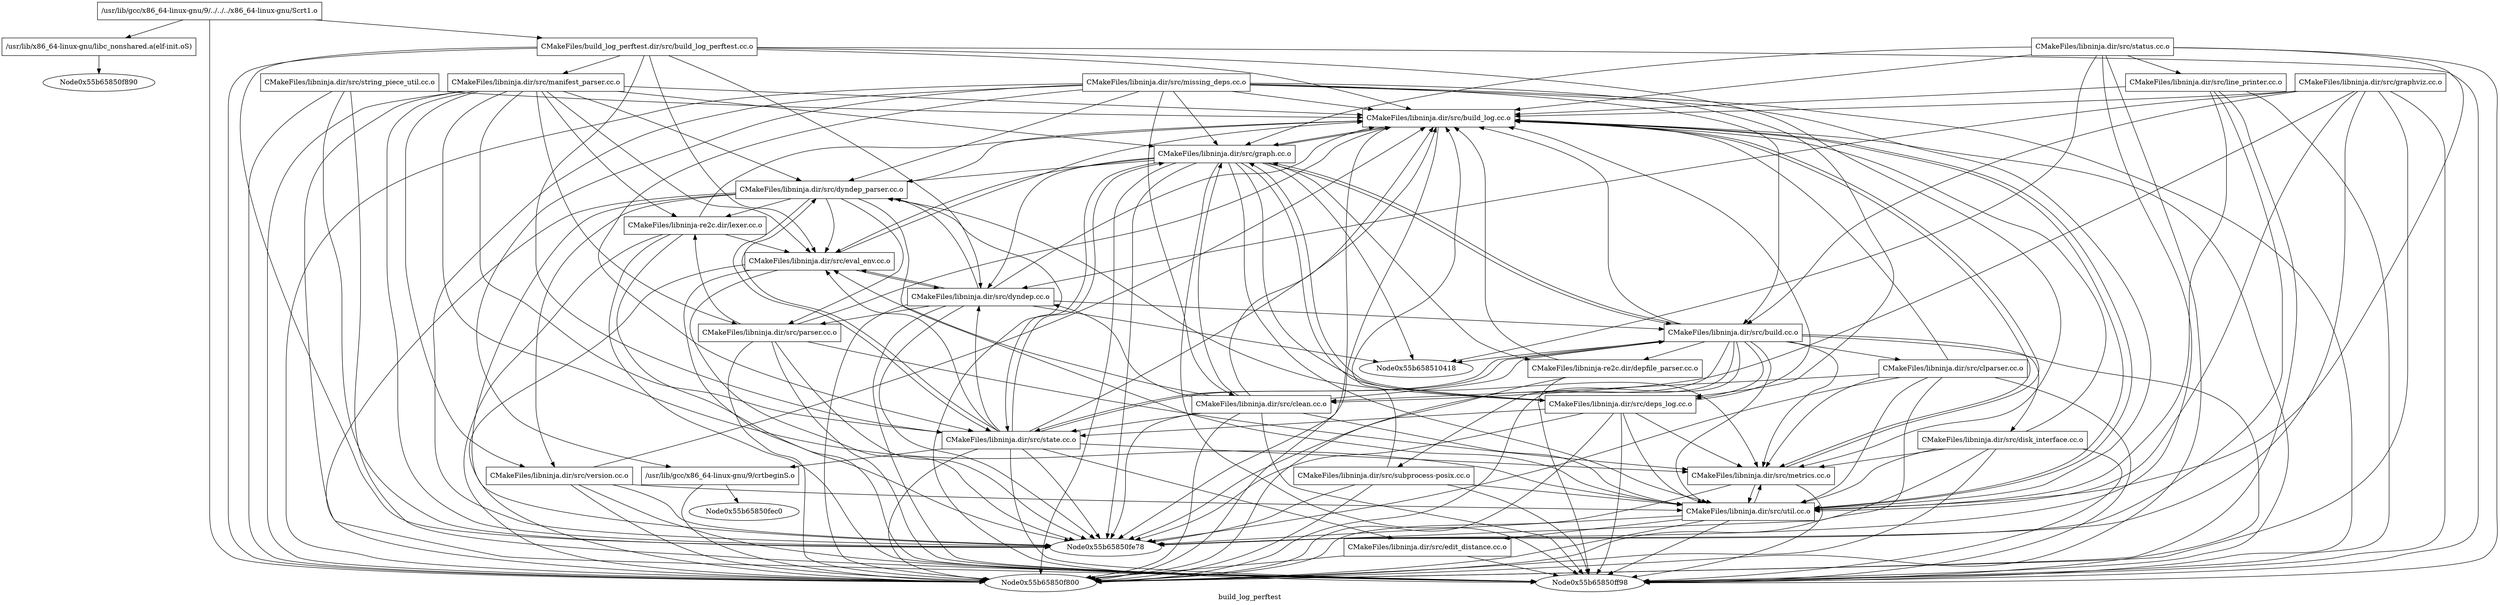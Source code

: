 digraph "build_log_perftest" {
	label="build_log_perftest";

	Node0x55b65850ff50 [shape=record,label="{/usr/lib/gcc/x86_64-linux-gnu/9/../../../x86_64-linux-gnu/Scrt1.o}"];
	Node0x55b65850ff50 -> Node0x55b6585104a8;
	Node0x55b65850ff50 -> Node0x55b6585106a0;
	Node0x55b65850ff50 -> Node0x55b65850f800;
	Node0x55b65850f9f8 [shape=record,label="{/usr/lib/gcc/x86_64-linux-gnu/9/crtbeginS.o}"];
	Node0x55b65850f9f8 -> Node0x55b65850fec0;
	Node0x55b65850f9f8 -> Node0x55b65850f800;
	Node0x55b6585105c8 [shape=record,label="{CMakeFiles/libninja.dir/src/build_log.cc.o}"];
	Node0x55b6585105c8 -> Node0x55b6585101d8;
	Node0x55b6585105c8 -> Node0x55b658510220;
	Node0x55b6585105c8 -> Node0x55b658510730;
	Node0x55b6585105c8 -> Node0x55b65850ff98;
	Node0x55b6585105c8 -> Node0x55b65850fe78;
	Node0x55b6585105c8 -> Node0x55b65850f800;
	Node0x55b65850f8d8 [shape=record,label="{CMakeFiles/libninja.dir/src/build.cc.o}"];
	Node0x55b65850f8d8 -> Node0x55b6585105c8;
	Node0x55b65850f8d8 -> Node0x55b658510580;
	Node0x55b65850f8d8 -> Node0x55b658510418;
	Node0x55b65850f8d8 -> Node0x55b65850fde8;
	Node0x55b65850f8d8 -> Node0x55b6585104f0;
	Node0x55b65850f8d8 -> Node0x55b6585101d8;
	Node0x55b65850f8d8 -> Node0x55b658510220;
	Node0x55b65850f8d8 -> Node0x55b6585102f8;
	Node0x55b65850f8d8 -> Node0x55b658510730;
	Node0x55b65850f8d8 -> Node0x55b65850f7b8;
	Node0x55b65850f8d8 -> Node0x55b658510028;
	Node0x55b65850f8d8 -> Node0x55b65850ff98;
	Node0x55b65850f8d8 -> Node0x55b65850fe78;
	Node0x55b65850f8d8 -> Node0x55b65850f800;
	Node0x55b65850fb60 [shape=record,label="{CMakeFiles/libninja.dir/src/clean.cc.o}"];
	Node0x55b65850fb60 -> Node0x55b6585105c8;
	Node0x55b65850fb60 -> Node0x55b65850f8d8;
	Node0x55b65850fb60 -> Node0x55b65850f5c0;
	Node0x55b65850fb60 -> Node0x55b65850f728;
	Node0x55b65850fb60 -> Node0x55b6585101d8;
	Node0x55b65850fb60 -> Node0x55b6585102f8;
	Node0x55b65850fb60 -> Node0x55b658510730;
	Node0x55b65850fb60 -> Node0x55b65850ff98;
	Node0x55b65850fb60 -> Node0x55b65850fe78;
	Node0x55b65850fb60 -> Node0x55b65850f800;
	Node0x55b658510580 [shape=record,label="{CMakeFiles/libninja.dir/src/clparser.cc.o}"];
	Node0x55b658510580 -> Node0x55b6585105c8;
	Node0x55b658510580 -> Node0x55b65850fb60;
	Node0x55b658510580 -> Node0x55b658510220;
	Node0x55b658510580 -> Node0x55b658510730;
	Node0x55b658510580 -> Node0x55b65850ff98;
	Node0x55b658510580 -> Node0x55b65850fe78;
	Node0x55b658510580 -> Node0x55b65850f800;
	Node0x55b65850f5c0 [shape=record,label="{CMakeFiles/libninja.dir/src/dyndep.cc.o}"];
	Node0x55b65850f5c0 -> Node0x55b6585105c8;
	Node0x55b65850f5c0 -> Node0x55b65850f8d8;
	Node0x55b65850f5c0 -> Node0x55b658510268;
	Node0x55b65850f5c0 -> Node0x55b658510418;
	Node0x55b65850f5c0 -> Node0x55b65850f728;
	Node0x55b65850f5c0 -> Node0x55b65850fcc8;
	Node0x55b65850f5c0 -> Node0x55b65850ff98;
	Node0x55b65850f5c0 -> Node0x55b65850fe78;
	Node0x55b65850f5c0 -> Node0x55b65850f800;
	Node0x55b658510268 [shape=record,label="{CMakeFiles/libninja.dir/src/dyndep_parser.cc.o}"];
	Node0x55b658510268 -> Node0x55b6585105c8;
	Node0x55b658510268 -> Node0x55b65850f728;
	Node0x55b658510268 -> Node0x55b65850fcc8;
	Node0x55b658510268 -> Node0x55b6585102f8;
	Node0x55b658510268 -> Node0x55b658510730;
	Node0x55b658510268 -> Node0x55b65850fbf0;
	Node0x55b658510268 -> Node0x55b65850fd58;
	Node0x55b658510268 -> Node0x55b65850ff98;
	Node0x55b658510268 -> Node0x55b65850fe78;
	Node0x55b658510268 -> Node0x55b65850f800;
	Node0x55b65850fde8 [shape=record,label="{CMakeFiles/libninja.dir/src/deps_log.cc.o}"];
	Node0x55b65850fde8 -> Node0x55b6585105c8;
	Node0x55b65850fde8 -> Node0x55b658510268;
	Node0x55b65850fde8 -> Node0x55b6585101d8;
	Node0x55b65850fde8 -> Node0x55b658510220;
	Node0x55b65850fde8 -> Node0x55b6585102f8;
	Node0x55b65850fde8 -> Node0x55b658510730;
	Node0x55b65850fde8 -> Node0x55b65850ff98;
	Node0x55b65850fde8 -> Node0x55b65850fe78;
	Node0x55b65850fde8 -> Node0x55b65850f800;
	Node0x55b6585104f0 [shape=record,label="{CMakeFiles/libninja.dir/src/disk_interface.cc.o}"];
	Node0x55b6585104f0 -> Node0x55b6585105c8;
	Node0x55b6585104f0 -> Node0x55b658510220;
	Node0x55b6585104f0 -> Node0x55b658510730;
	Node0x55b6585104f0 -> Node0x55b65850ff98;
	Node0x55b6585104f0 -> Node0x55b65850fe78;
	Node0x55b6585104f0 -> Node0x55b65850f800;
	Node0x55b65850fe30 [shape=record,label="{CMakeFiles/libninja.dir/src/edit_distance.cc.o}"];
	Node0x55b65850fe30 -> Node0x55b65850ff98;
	Node0x55b65850fe30 -> Node0x55b65850f800;
	Node0x55b65850f728 [shape=record,label="{CMakeFiles/libninja.dir/src/eval_env.cc.o}"];
	Node0x55b65850f728 -> Node0x55b6585105c8;
	Node0x55b65850f728 -> Node0x55b65850f5c0;
	Node0x55b65850f728 -> Node0x55b65850ff98;
	Node0x55b65850f728 -> Node0x55b65850fe78;
	Node0x55b65850f728 -> Node0x55b65850f800;
	Node0x55b6585101d8 [shape=record,label="{CMakeFiles/libninja.dir/src/graph.cc.o}"];
	Node0x55b6585101d8 -> Node0x55b6585105c8;
	Node0x55b6585101d8 -> Node0x55b65850f8d8;
	Node0x55b6585101d8 -> Node0x55b65850f5c0;
	Node0x55b6585101d8 -> Node0x55b658510268;
	Node0x55b6585101d8 -> Node0x55b658510418;
	Node0x55b6585101d8 -> Node0x55b65850fde8;
	Node0x55b6585101d8 -> Node0x55b65850f728;
	Node0x55b6585101d8 -> Node0x55b658510220;
	Node0x55b6585101d8 -> Node0x55b6585102f8;
	Node0x55b6585101d8 -> Node0x55b658510730;
	Node0x55b6585101d8 -> Node0x55b658510028;
	Node0x55b6585101d8 -> Node0x55b65850ff98;
	Node0x55b6585101d8 -> Node0x55b65850fe78;
	Node0x55b6585101d8 -> Node0x55b65850f800;
	Node0x55b65850fba8 [shape=record,label="{CMakeFiles/libninja.dir/src/graphviz.cc.o}"];
	Node0x55b65850fba8 -> Node0x55b6585105c8;
	Node0x55b65850fba8 -> Node0x55b65850f8d8;
	Node0x55b65850fba8 -> Node0x55b65850fb60;
	Node0x55b65850fba8 -> Node0x55b65850f5c0;
	Node0x55b65850fba8 -> Node0x55b658510730;
	Node0x55b65850fba8 -> Node0x55b65850ff98;
	Node0x55b65850fba8 -> Node0x55b65850fe78;
	Node0x55b65850fba8 -> Node0x55b65850f800;
	Node0x55b65850f608 [shape=record,label="{CMakeFiles/libninja.dir/src/line_printer.cc.o}"];
	Node0x55b65850f608 -> Node0x55b6585105c8;
	Node0x55b65850f608 -> Node0x55b658510730;
	Node0x55b65850f608 -> Node0x55b65850ff98;
	Node0x55b65850f608 -> Node0x55b65850fe78;
	Node0x55b65850f608 -> Node0x55b65850f800;
	Node0x55b658510100 [shape=record,label="{CMakeFiles/libninja.dir/src/manifest_parser.cc.o}"];
	Node0x55b658510100 -> Node0x55b6585105c8;
	Node0x55b658510100 -> Node0x55b658510268;
	Node0x55b658510100 -> Node0x55b65850f728;
	Node0x55b658510100 -> Node0x55b6585101d8;
	Node0x55b658510100 -> Node0x55b65850fcc8;
	Node0x55b658510100 -> Node0x55b6585102f8;
	Node0x55b658510100 -> Node0x55b658510730;
	Node0x55b658510100 -> Node0x55b65850fbf0;
	Node0x55b658510100 -> Node0x55b65850fd58;
	Node0x55b658510100 -> Node0x55b65850ff98;
	Node0x55b658510100 -> Node0x55b65850fe78;
	Node0x55b658510100 -> Node0x55b65850f800;
	Node0x55b658510220 [shape=record,label="{CMakeFiles/libninja.dir/src/metrics.cc.o}"];
	Node0x55b658510220 -> Node0x55b6585105c8;
	Node0x55b658510220 -> Node0x55b658510730;
	Node0x55b658510220 -> Node0x55b65850ff98;
	Node0x55b658510220 -> Node0x55b65850f800;
	Node0x55b65850f6e0 [shape=record,label="{CMakeFiles/libninja.dir/src/missing_deps.cc.o}"];
	Node0x55b65850f6e0 -> Node0x55b65850f9f8;
	Node0x55b65850f6e0 -> Node0x55b6585105c8;
	Node0x55b65850f6e0 -> Node0x55b65850f8d8;
	Node0x55b65850f6e0 -> Node0x55b65850fb60;
	Node0x55b65850f6e0 -> Node0x55b658510268;
	Node0x55b65850f6e0 -> Node0x55b65850fde8;
	Node0x55b65850f6e0 -> Node0x55b6585101d8;
	Node0x55b65850f6e0 -> Node0x55b6585102f8;
	Node0x55b65850f6e0 -> Node0x55b658510730;
	Node0x55b65850f6e0 -> Node0x55b65850ff98;
	Node0x55b65850f6e0 -> Node0x55b65850fe78;
	Node0x55b65850f6e0 -> Node0x55b65850f800;
	Node0x55b65850fcc8 [shape=record,label="{CMakeFiles/libninja.dir/src/parser.cc.o}"];
	Node0x55b65850fcc8 -> Node0x55b6585105c8;
	Node0x55b65850fcc8 -> Node0x55b658510220;
	Node0x55b65850fcc8 -> Node0x55b65850fd58;
	Node0x55b65850fcc8 -> Node0x55b65850ff98;
	Node0x55b65850fcc8 -> Node0x55b65850fe78;
	Node0x55b65850fcc8 -> Node0x55b65850f800;
	Node0x55b6585102f8 [shape=record,label="{CMakeFiles/libninja.dir/src/state.cc.o}"];
	Node0x55b6585102f8 -> Node0x55b65850f9f8;
	Node0x55b6585102f8 -> Node0x55b6585105c8;
	Node0x55b6585102f8 -> Node0x55b65850f8d8;
	Node0x55b6585102f8 -> Node0x55b65850f5c0;
	Node0x55b6585102f8 -> Node0x55b658510268;
	Node0x55b6585102f8 -> Node0x55b65850fe30;
	Node0x55b6585102f8 -> Node0x55b65850f728;
	Node0x55b6585102f8 -> Node0x55b6585101d8;
	Node0x55b6585102f8 -> Node0x55b658510220;
	Node0x55b6585102f8 -> Node0x55b65850ff98;
	Node0x55b6585102f8 -> Node0x55b65850fe78;
	Node0x55b6585102f8 -> Node0x55b65850f800;
	Node0x55b6585102b0 [shape=record,label="{CMakeFiles/libninja.dir/src/status.cc.o}"];
	Node0x55b6585102b0 -> Node0x55b6585105c8;
	Node0x55b6585102b0 -> Node0x55b658510418;
	Node0x55b6585102b0 -> Node0x55b6585101d8;
	Node0x55b6585102b0 -> Node0x55b65850f608;
	Node0x55b6585102b0 -> Node0x55b658510730;
	Node0x55b6585102b0 -> Node0x55b65850ff98;
	Node0x55b6585102b0 -> Node0x55b65850fe78;
	Node0x55b6585102b0 -> Node0x55b65850f800;
	Node0x55b65850f770 [shape=record,label="{CMakeFiles/libninja.dir/src/string_piece_util.cc.o}"];
	Node0x55b65850f770 -> Node0x55b6585105c8;
	Node0x55b65850f770 -> Node0x55b65850ff98;
	Node0x55b65850f770 -> Node0x55b65850fe78;
	Node0x55b65850f770 -> Node0x55b65850f800;
	Node0x55b658510730 [shape=record,label="{CMakeFiles/libninja.dir/src/util.cc.o}"];
	Node0x55b658510730 -> Node0x55b6585105c8;
	Node0x55b658510730 -> Node0x55b65850fe30;
	Node0x55b658510730 -> Node0x55b658510220;
	Node0x55b658510730 -> Node0x55b65850ff98;
	Node0x55b658510730 -> Node0x55b65850fe78;
	Node0x55b658510730 -> Node0x55b65850f800;
	Node0x55b65850fbf0 [shape=record,label="{CMakeFiles/libninja.dir/src/version.cc.o}"];
	Node0x55b65850fbf0 -> Node0x55b6585105c8;
	Node0x55b65850fbf0 -> Node0x55b658510730;
	Node0x55b65850fbf0 -> Node0x55b65850ff98;
	Node0x55b65850fbf0 -> Node0x55b65850fe78;
	Node0x55b65850fbf0 -> Node0x55b65850f800;
	Node0x55b65850f7b8 [shape=record,label="{CMakeFiles/libninja.dir/src/subprocess-posix.cc.o}"];
	Node0x55b65850f7b8 -> Node0x55b6585105c8;
	Node0x55b65850f7b8 -> Node0x55b658510730;
	Node0x55b65850f7b8 -> Node0x55b65850ff98;
	Node0x55b65850f7b8 -> Node0x55b65850fe78;
	Node0x55b65850f7b8 -> Node0x55b65850f800;
	Node0x55b658510028 [shape=record,label="{CMakeFiles/libninja-re2c.dir/depfile_parser.cc.o}"];
	Node0x55b658510028 -> Node0x55b6585105c8;
	Node0x55b658510028 -> Node0x55b65850ff98;
	Node0x55b658510028 -> Node0x55b65850f800;
	Node0x55b65850fd58 [shape=record,label="{CMakeFiles/libninja-re2c.dir/lexer.cc.o}"];
	Node0x55b65850fd58 -> Node0x55b6585105c8;
	Node0x55b65850fd58 -> Node0x55b65850f728;
	Node0x55b65850fd58 -> Node0x55b65850ff98;
	Node0x55b65850fd58 -> Node0x55b65850fe78;
	Node0x55b65850fd58 -> Node0x55b65850f800;
	Node0x55b6585104a8 [shape=record,label="{CMakeFiles/build_log_perftest.dir/src/build_log_perftest.cc.o}"];
	Node0x55b6585104a8 -> Node0x55b6585105c8;
	Node0x55b6585104a8 -> Node0x55b65850f5c0;
	Node0x55b6585104a8 -> Node0x55b65850f728;
	Node0x55b6585104a8 -> Node0x55b658510100;
	Node0x55b6585104a8 -> Node0x55b658510220;
	Node0x55b6585104a8 -> Node0x55b6585102f8;
	Node0x55b6585104a8 -> Node0x55b65850ff98;
	Node0x55b6585104a8 -> Node0x55b65850fe78;
	Node0x55b6585104a8 -> Node0x55b65850f800;
	Node0x55b6585106a0 [shape=record,label="{/usr/lib/x86_64-linux-gnu/libc_nonshared.a(elf-init.oS)}"];
	Node0x55b6585106a0 -> Node0x55b65850f890;
}
